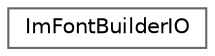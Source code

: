 digraph "Gráfico de jerarquía de clases"
{
 // LATEX_PDF_SIZE
  bgcolor="transparent";
  edge [fontname=Helvetica,fontsize=10,labelfontname=Helvetica,labelfontsize=10];
  node [fontname=Helvetica,fontsize=10,shape=box,height=0.2,width=0.4];
  rankdir="LR";
  Node0 [id="Node000000",label="ImFontBuilderIO",height=0.2,width=0.4,color="grey40", fillcolor="white", style="filled",URL="$struct_im_font_builder_i_o.html",tooltip=" "];
}
